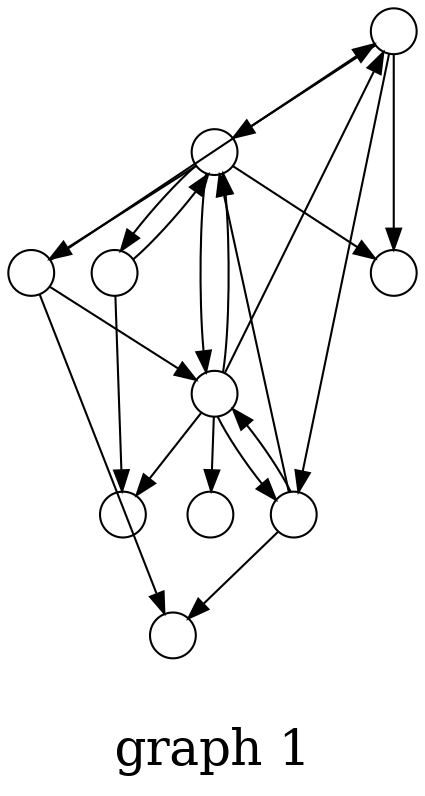 /*****
graph 1
*****/

digraph G {
  graph [splines=false overlap=false]
  node  [shape=ellipse, width=0.3, height=0.3, label=""]
  0 ;
  1 ;
  2 ;
  3 ;
  4 ;
  5 ;
  6 ;
  7 ;
  8 ;
  9 ;
  0 -> 4;
  0 -> 6;
  0 -> 8;
  1 -> 2;
  1 -> 4;
  4 -> 1;
  4 -> 5;
  4 -> 6;
  4 -> 7;
  5 -> 0;
  5 -> 2;
  5 -> 3;
  5 -> 4;
  5 -> 8;
  7 -> 0;
  7 -> 5;
  7 -> 9;
  8 -> 4;
  8 -> 5;
  8 -> 9;
  label = "\ngraph 1\n";  fontsize=24;
}
